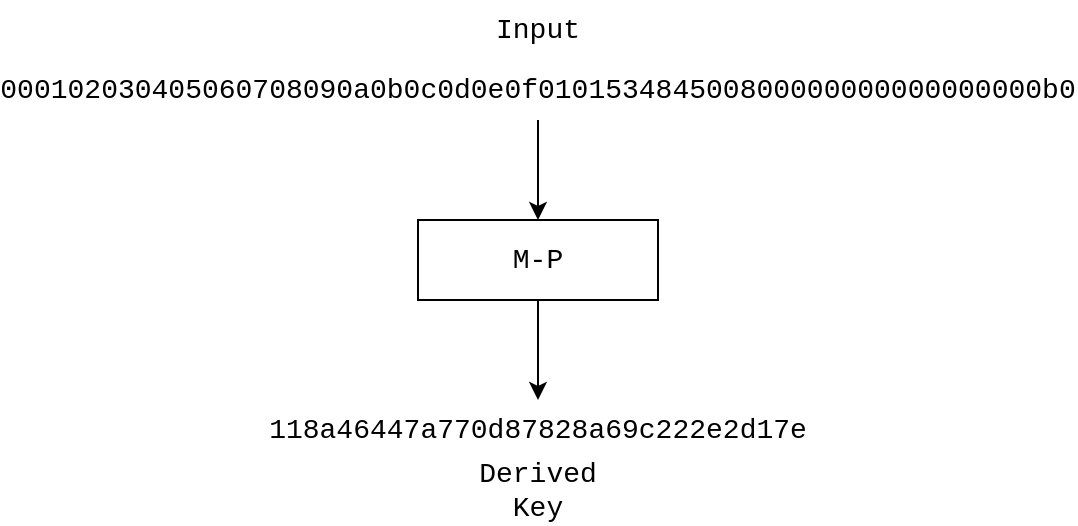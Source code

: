 <mxfile version="20.0.1" type="github">
  <diagram id="AKdfn0uaHxLsj2YdsaH8" name="Page-1">
    <mxGraphModel dx="900" dy="595" grid="1" gridSize="10" guides="1" tooltips="1" connect="1" arrows="1" fold="1" page="1" pageScale="1" pageWidth="700" pageHeight="300" math="0" shadow="0">
      <root>
        <mxCell id="0" />
        <mxCell id="1" parent="0" />
        <mxCell id="NMZUEwm2zosYYTQ2gPdF-7" value="" style="edgeStyle=orthogonalEdgeStyle;rounded=0;orthogonalLoop=1;jettySize=auto;html=1;fontFamily=Courier New;fontSize=14;" edge="1" parent="1" source="NMZUEwm2zosYYTQ2gPdF-2" target="NMZUEwm2zosYYTQ2gPdF-6">
          <mxGeometry relative="1" as="geometry" />
        </mxCell>
        <mxCell id="NMZUEwm2zosYYTQ2gPdF-2" value="M-P" style="rounded=0;whiteSpace=wrap;html=1;fontFamily=Courier New;fontSize=14;" vertex="1" parent="1">
          <mxGeometry x="290" y="130" width="120" height="40" as="geometry" />
        </mxCell>
        <mxCell id="NMZUEwm2zosYYTQ2gPdF-5" value="" style="edgeStyle=orthogonalEdgeStyle;rounded=0;orthogonalLoop=1;jettySize=auto;html=1;fontFamily=Courier New;fontSize=14;" edge="1" parent="1" source="NMZUEwm2zosYYTQ2gPdF-3" target="NMZUEwm2zosYYTQ2gPdF-2">
          <mxGeometry relative="1" as="geometry" />
        </mxCell>
        <mxCell id="NMZUEwm2zosYYTQ2gPdF-3" value="000102030405060708090a0b0c0d0e0f010153484500800000000000000000b0" style="text;html=1;strokeColor=none;fillColor=none;align=center;verticalAlign=middle;whiteSpace=wrap;rounded=0;fontFamily=Courier New;fontSize=14;" vertex="1" parent="1">
          <mxGeometry x="135" y="50" width="430" height="30" as="geometry" />
        </mxCell>
        <mxCell id="NMZUEwm2zosYYTQ2gPdF-6" value="118a46447a770d87828a69c222e2d17e" style="text;html=1;strokeColor=none;fillColor=none;align=center;verticalAlign=middle;whiteSpace=wrap;rounded=0;fontFamily=Courier New;fontSize=14;" vertex="1" parent="1">
          <mxGeometry x="135" y="220" width="430" height="30" as="geometry" />
        </mxCell>
        <mxCell id="NMZUEwm2zosYYTQ2gPdF-8" value="Input" style="text;html=1;strokeColor=none;fillColor=none;align=center;verticalAlign=middle;whiteSpace=wrap;rounded=0;fontFamily=Courier New;fontSize=14;" vertex="1" parent="1">
          <mxGeometry x="320" y="20" width="60" height="30" as="geometry" />
        </mxCell>
        <mxCell id="NMZUEwm2zosYYTQ2gPdF-9" value="Derived Key" style="text;html=1;strokeColor=none;fillColor=none;align=center;verticalAlign=middle;whiteSpace=wrap;rounded=0;fontFamily=Courier New;fontSize=14;" vertex="1" parent="1">
          <mxGeometry x="320" y="250" width="60" height="30" as="geometry" />
        </mxCell>
      </root>
    </mxGraphModel>
  </diagram>
</mxfile>
